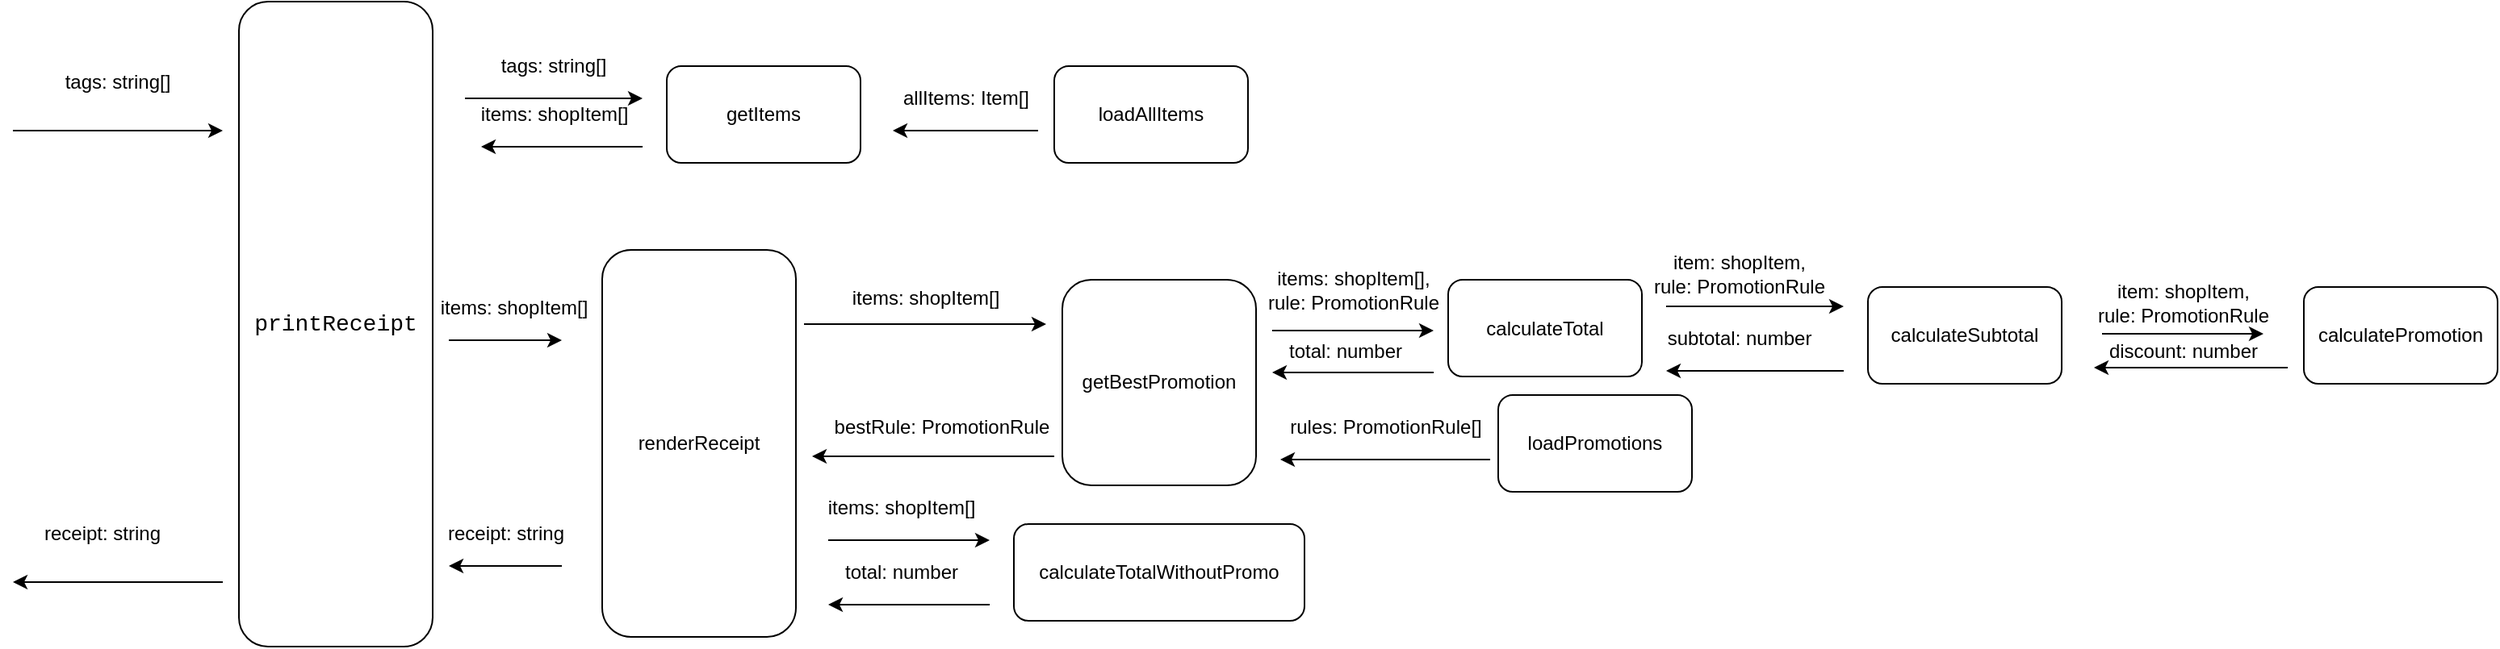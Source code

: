 <mxfile version="13.9.9" type="device"><diagram id="plsgo6-txnMoQyAxTToT" name="Page-1"><mxGraphModel dx="1221" dy="676" grid="1" gridSize="10" guides="1" tooltips="1" connect="1" arrows="1" fold="1" page="1" pageScale="1" pageWidth="1169" pageHeight="827" math="0" shadow="0"><root><mxCell id="0"/><mxCell id="1" parent="0"/><mxCell id="bv65mPbygtGhIJ5_b7uh-1" value="&lt;div style=&quot;background-color: rgb(255 , 255 , 255) ; font-family: &amp;#34;consolas&amp;#34; , &amp;#34;courier new&amp;#34; , monospace ; font-size: 14px ; line-height: 19px&quot;&gt;printReceipt&lt;/div&gt;" style="rounded=1;whiteSpace=wrap;html=1;" vertex="1" parent="1"><mxGeometry x="300" y="140" width="120" height="400" as="geometry"/></mxCell><mxCell id="bv65mPbygtGhIJ5_b7uh-2" value="tags: string[]" style="text;html=1;strokeColor=none;fillColor=none;align=center;verticalAlign=middle;whiteSpace=wrap;rounded=0;" vertex="1" parent="1"><mxGeometry x="170" y="180" width="110" height="20" as="geometry"/></mxCell><mxCell id="bv65mPbygtGhIJ5_b7uh-3" value="receipt: string" style="text;html=1;align=center;verticalAlign=middle;resizable=0;points=[];autosize=1;" vertex="1" parent="1"><mxGeometry x="170" y="460" width="90" height="20" as="geometry"/></mxCell><mxCell id="bv65mPbygtGhIJ5_b7uh-4" value="getItems" style="rounded=1;whiteSpace=wrap;html=1;" vertex="1" parent="1"><mxGeometry x="565" y="180" width="120" height="60" as="geometry"/></mxCell><mxCell id="bv65mPbygtGhIJ5_b7uh-5" value="tags: string[]" style="text;html=1;strokeColor=none;fillColor=none;align=center;verticalAlign=middle;whiteSpace=wrap;rounded=0;" vertex="1" parent="1"><mxGeometry x="440" y="170" width="110" height="20" as="geometry"/></mxCell><mxCell id="bv65mPbygtGhIJ5_b7uh-6" value="items: shopItem[]" style="text;html=1;align=center;verticalAlign=middle;resizable=0;points=[];autosize=1;" vertex="1" parent="1"><mxGeometry x="440" y="200" width="110" height="20" as="geometry"/></mxCell><mxCell id="bv65mPbygtGhIJ5_b7uh-8" value="calculateSubtotal" style="rounded=1;whiteSpace=wrap;html=1;" vertex="1" parent="1"><mxGeometry x="1309" y="317" width="120" height="60" as="geometry"/></mxCell><mxCell id="bv65mPbygtGhIJ5_b7uh-9" value="item: shopItem, &lt;br&gt;rule: PromotionRule" style="text;html=1;align=center;verticalAlign=middle;resizable=0;points=[];autosize=1;" vertex="1" parent="1"><mxGeometry x="1169" y="294" width="120" height="30" as="geometry"/></mxCell><mxCell id="bv65mPbygtGhIJ5_b7uh-10" value="subtotal: number" style="text;html=1;align=center;verticalAlign=middle;resizable=0;points=[];autosize=1;" vertex="1" parent="1"><mxGeometry x="1174" y="339" width="110" height="20" as="geometry"/></mxCell><mxCell id="bv65mPbygtGhIJ5_b7uh-11" value="calculateTotalWithoutPromo" style="rounded=1;whiteSpace=wrap;html=1;" vertex="1" parent="1"><mxGeometry x="780" y="464" width="180" height="60" as="geometry"/></mxCell><mxCell id="bv65mPbygtGhIJ5_b7uh-12" value="items: shopItem[]" style="text;html=1;align=center;verticalAlign=middle;resizable=0;points=[];autosize=1;" vertex="1" parent="1"><mxGeometry x="655" y="444" width="110" height="20" as="geometry"/></mxCell><mxCell id="bv65mPbygtGhIJ5_b7uh-13" value="total: number" style="text;html=1;align=center;verticalAlign=middle;resizable=0;points=[];autosize=1;" vertex="1" parent="1"><mxGeometry x="665" y="484" width="90" height="20" as="geometry"/></mxCell><mxCell id="bv65mPbygtGhIJ5_b7uh-14" value="calculatePromotion" style="rounded=1;whiteSpace=wrap;html=1;" vertex="1" parent="1"><mxGeometry x="1579" y="317" width="120" height="60" as="geometry"/></mxCell><mxCell id="bv65mPbygtGhIJ5_b7uh-15" value="item: shopItem,&lt;br&gt;rule: PromotionRule" style="text;html=1;align=center;verticalAlign=middle;resizable=0;points=[];autosize=1;" vertex="1" parent="1"><mxGeometry x="1444" y="312" width="120" height="30" as="geometry"/></mxCell><mxCell id="bv65mPbygtGhIJ5_b7uh-16" value="discount: number" style="text;html=1;align=center;verticalAlign=middle;resizable=0;points=[];autosize=1;" vertex="1" parent="1"><mxGeometry x="1449" y="347" width="110" height="20" as="geometry"/></mxCell><mxCell id="bv65mPbygtGhIJ5_b7uh-20" value="loadAllItems" style="rounded=1;whiteSpace=wrap;html=1;" vertex="1" parent="1"><mxGeometry x="805" y="180" width="120" height="60" as="geometry"/></mxCell><mxCell id="bv65mPbygtGhIJ5_b7uh-21" value="allItems: Item[]" style="text;html=1;align=center;verticalAlign=middle;resizable=0;points=[];autosize=1;" vertex="1" parent="1"><mxGeometry x="705" y="190" width="90" height="20" as="geometry"/></mxCell><mxCell id="bv65mPbygtGhIJ5_b7uh-22" value="renderReceipt" style="rounded=1;whiteSpace=wrap;html=1;" vertex="1" parent="1"><mxGeometry x="525" y="294" width="120" height="240" as="geometry"/></mxCell><mxCell id="bv65mPbygtGhIJ5_b7uh-23" value="items: shopItem[]" style="text;html=1;align=center;verticalAlign=middle;resizable=0;points=[];autosize=1;" vertex="1" parent="1"><mxGeometry x="415" y="320" width="110" height="20" as="geometry"/></mxCell><mxCell id="bv65mPbygtGhIJ5_b7uh-24" value="receipt: string" style="text;html=1;align=center;verticalAlign=middle;resizable=0;points=[];autosize=1;" vertex="1" parent="1"><mxGeometry x="420" y="460" width="90" height="20" as="geometry"/></mxCell><mxCell id="bv65mPbygtGhIJ5_b7uh-25" value="" style="endArrow=classic;html=1;" edge="1" parent="1"><mxGeometry width="50" height="50" relative="1" as="geometry"><mxPoint x="160" y="220" as="sourcePoint"/><mxPoint x="290" y="220" as="targetPoint"/></mxGeometry></mxCell><mxCell id="bv65mPbygtGhIJ5_b7uh-26" value="" style="endArrow=classic;html=1;" edge="1" parent="1"><mxGeometry width="50" height="50" relative="1" as="geometry"><mxPoint x="290" y="500" as="sourcePoint"/><mxPoint x="160" y="500" as="targetPoint"/></mxGeometry></mxCell><mxCell id="bv65mPbygtGhIJ5_b7uh-27" value="" style="endArrow=classic;html=1;" edge="1" parent="1"><mxGeometry width="50" height="50" relative="1" as="geometry"><mxPoint x="440" y="200" as="sourcePoint"/><mxPoint x="550" y="200" as="targetPoint"/></mxGeometry></mxCell><mxCell id="bv65mPbygtGhIJ5_b7uh-28" value="" style="endArrow=classic;html=1;" edge="1" parent="1"><mxGeometry width="50" height="50" relative="1" as="geometry"><mxPoint x="550" y="230" as="sourcePoint"/><mxPoint x="450" y="230" as="targetPoint"/></mxGeometry></mxCell><mxCell id="bv65mPbygtGhIJ5_b7uh-29" value="" style="endArrow=classic;html=1;" edge="1" parent="1"><mxGeometry width="50" height="50" relative="1" as="geometry"><mxPoint x="430" y="350" as="sourcePoint"/><mxPoint x="500" y="350" as="targetPoint"/></mxGeometry></mxCell><mxCell id="bv65mPbygtGhIJ5_b7uh-30" value="" style="endArrow=classic;html=1;" edge="1" parent="1"><mxGeometry width="50" height="50" relative="1" as="geometry"><mxPoint x="500" y="490" as="sourcePoint"/><mxPoint x="430" y="490" as="targetPoint"/></mxGeometry></mxCell><mxCell id="bv65mPbygtGhIJ5_b7uh-31" value="" style="endArrow=classic;html=1;" edge="1" parent="1"><mxGeometry width="50" height="50" relative="1" as="geometry"><mxPoint x="765" y="514" as="sourcePoint"/><mxPoint x="665" y="514" as="targetPoint"/></mxGeometry></mxCell><mxCell id="bv65mPbygtGhIJ5_b7uh-32" value="" style="endArrow=classic;html=1;" edge="1" parent="1"><mxGeometry width="50" height="50" relative="1" as="geometry"><mxPoint x="665" y="474" as="sourcePoint"/><mxPoint x="765" y="474" as="targetPoint"/></mxGeometry></mxCell><mxCell id="bv65mPbygtGhIJ5_b7uh-33" value="" style="endArrow=classic;html=1;" edge="1" parent="1"><mxGeometry width="50" height="50" relative="1" as="geometry"><mxPoint x="1294" y="369" as="sourcePoint"/><mxPoint x="1184" y="369" as="targetPoint"/></mxGeometry></mxCell><mxCell id="bv65mPbygtGhIJ5_b7uh-34" value="" style="endArrow=classic;html=1;" edge="1" parent="1"><mxGeometry width="50" height="50" relative="1" as="geometry"><mxPoint x="1184" y="329" as="sourcePoint"/><mxPoint x="1294" y="329" as="targetPoint"/></mxGeometry></mxCell><mxCell id="bv65mPbygtGhIJ5_b7uh-35" value="" style="endArrow=classic;html=1;" edge="1" parent="1"><mxGeometry width="50" height="50" relative="1" as="geometry"><mxPoint x="795" y="220" as="sourcePoint"/><mxPoint x="705" y="220" as="targetPoint"/></mxGeometry></mxCell><mxCell id="bv65mPbygtGhIJ5_b7uh-36" value="" style="endArrow=classic;html=1;" edge="1" parent="1"><mxGeometry width="50" height="50" relative="1" as="geometry"><mxPoint x="1454" y="346" as="sourcePoint"/><mxPoint x="1554" y="346" as="targetPoint"/></mxGeometry></mxCell><mxCell id="bv65mPbygtGhIJ5_b7uh-37" value="" style="endArrow=classic;html=1;" edge="1" parent="1"><mxGeometry width="50" height="50" relative="1" as="geometry"><mxPoint x="1569" y="367" as="sourcePoint"/><mxPoint x="1449" y="367" as="targetPoint"/></mxGeometry></mxCell><mxCell id="bv65mPbygtGhIJ5_b7uh-38" value="getBestPromotion" style="rounded=1;whiteSpace=wrap;html=1;" vertex="1" parent="1"><mxGeometry x="810" y="312.5" width="120" height="127.5" as="geometry"/></mxCell><mxCell id="bv65mPbygtGhIJ5_b7uh-39" value="items: shopItem[]" style="text;html=1;align=center;verticalAlign=middle;resizable=0;points=[];autosize=1;" vertex="1" parent="1"><mxGeometry x="670" y="314" width="110" height="20" as="geometry"/></mxCell><mxCell id="bv65mPbygtGhIJ5_b7uh-40" value="bestRule: PromotionRule" style="text;html=1;align=center;verticalAlign=middle;resizable=0;points=[];autosize=1;" vertex="1" parent="1"><mxGeometry x="660" y="394" width="150" height="20" as="geometry"/></mxCell><mxCell id="bv65mPbygtGhIJ5_b7uh-41" value="" style="endArrow=classic;html=1;" edge="1" parent="1"><mxGeometry width="50" height="50" relative="1" as="geometry"><mxPoint x="650" y="340" as="sourcePoint"/><mxPoint x="800" y="340" as="targetPoint"/></mxGeometry></mxCell><mxCell id="bv65mPbygtGhIJ5_b7uh-43" value="" style="endArrow=classic;html=1;" edge="1" parent="1"><mxGeometry width="50" height="50" relative="1" as="geometry"><mxPoint x="805" y="422" as="sourcePoint"/><mxPoint x="655" y="422" as="targetPoint"/></mxGeometry></mxCell><mxCell id="bv65mPbygtGhIJ5_b7uh-44" value="loadPromotions" style="rounded=1;whiteSpace=wrap;html=1;" vertex="1" parent="1"><mxGeometry x="1080" y="384" width="120" height="60" as="geometry"/></mxCell><mxCell id="bv65mPbygtGhIJ5_b7uh-45" value="rules: PromotionRule[]" style="text;html=1;align=center;verticalAlign=middle;resizable=0;points=[];autosize=1;" vertex="1" parent="1"><mxGeometry x="945" y="394" width="130" height="20" as="geometry"/></mxCell><mxCell id="bv65mPbygtGhIJ5_b7uh-46" value="" style="endArrow=classic;html=1;" edge="1" parent="1"><mxGeometry width="50" height="50" relative="1" as="geometry"><mxPoint x="1075" y="424" as="sourcePoint"/><mxPoint x="945" y="424" as="targetPoint"/></mxGeometry></mxCell><mxCell id="bv65mPbygtGhIJ5_b7uh-47" value="calculateTotal" style="rounded=1;whiteSpace=wrap;html=1;" vertex="1" parent="1"><mxGeometry x="1049" y="312.5" width="120" height="60" as="geometry"/></mxCell><mxCell id="bv65mPbygtGhIJ5_b7uh-48" value="items: shopItem[],&lt;br&gt;rule: PromotionRule" style="text;html=1;align=center;verticalAlign=middle;resizable=0;points=[];autosize=1;" vertex="1" parent="1"><mxGeometry x="930" y="304" width="120" height="30" as="geometry"/></mxCell><mxCell id="bv65mPbygtGhIJ5_b7uh-49" value="total: number" style="text;html=1;align=center;verticalAlign=middle;resizable=0;points=[];autosize=1;" vertex="1" parent="1"><mxGeometry x="940" y="347" width="90" height="20" as="geometry"/></mxCell><mxCell id="bv65mPbygtGhIJ5_b7uh-50" value="" style="endArrow=classic;html=1;fontFamily=Helvetica;fontSize=11;fontColor=#000000;align=center;strokeColor=#000000;" edge="1" parent="1"><mxGeometry width="50" height="50" relative="1" as="geometry"><mxPoint x="940" y="344" as="sourcePoint"/><mxPoint x="1040" y="344" as="targetPoint"/></mxGeometry></mxCell><mxCell id="bv65mPbygtGhIJ5_b7uh-52" value="" style="endArrow=classic;html=1;" edge="1" parent="1"><mxGeometry width="50" height="50" relative="1" as="geometry"><mxPoint x="1040" y="370" as="sourcePoint"/><mxPoint x="940" y="370" as="targetPoint"/></mxGeometry></mxCell></root></mxGraphModel></diagram></mxfile>